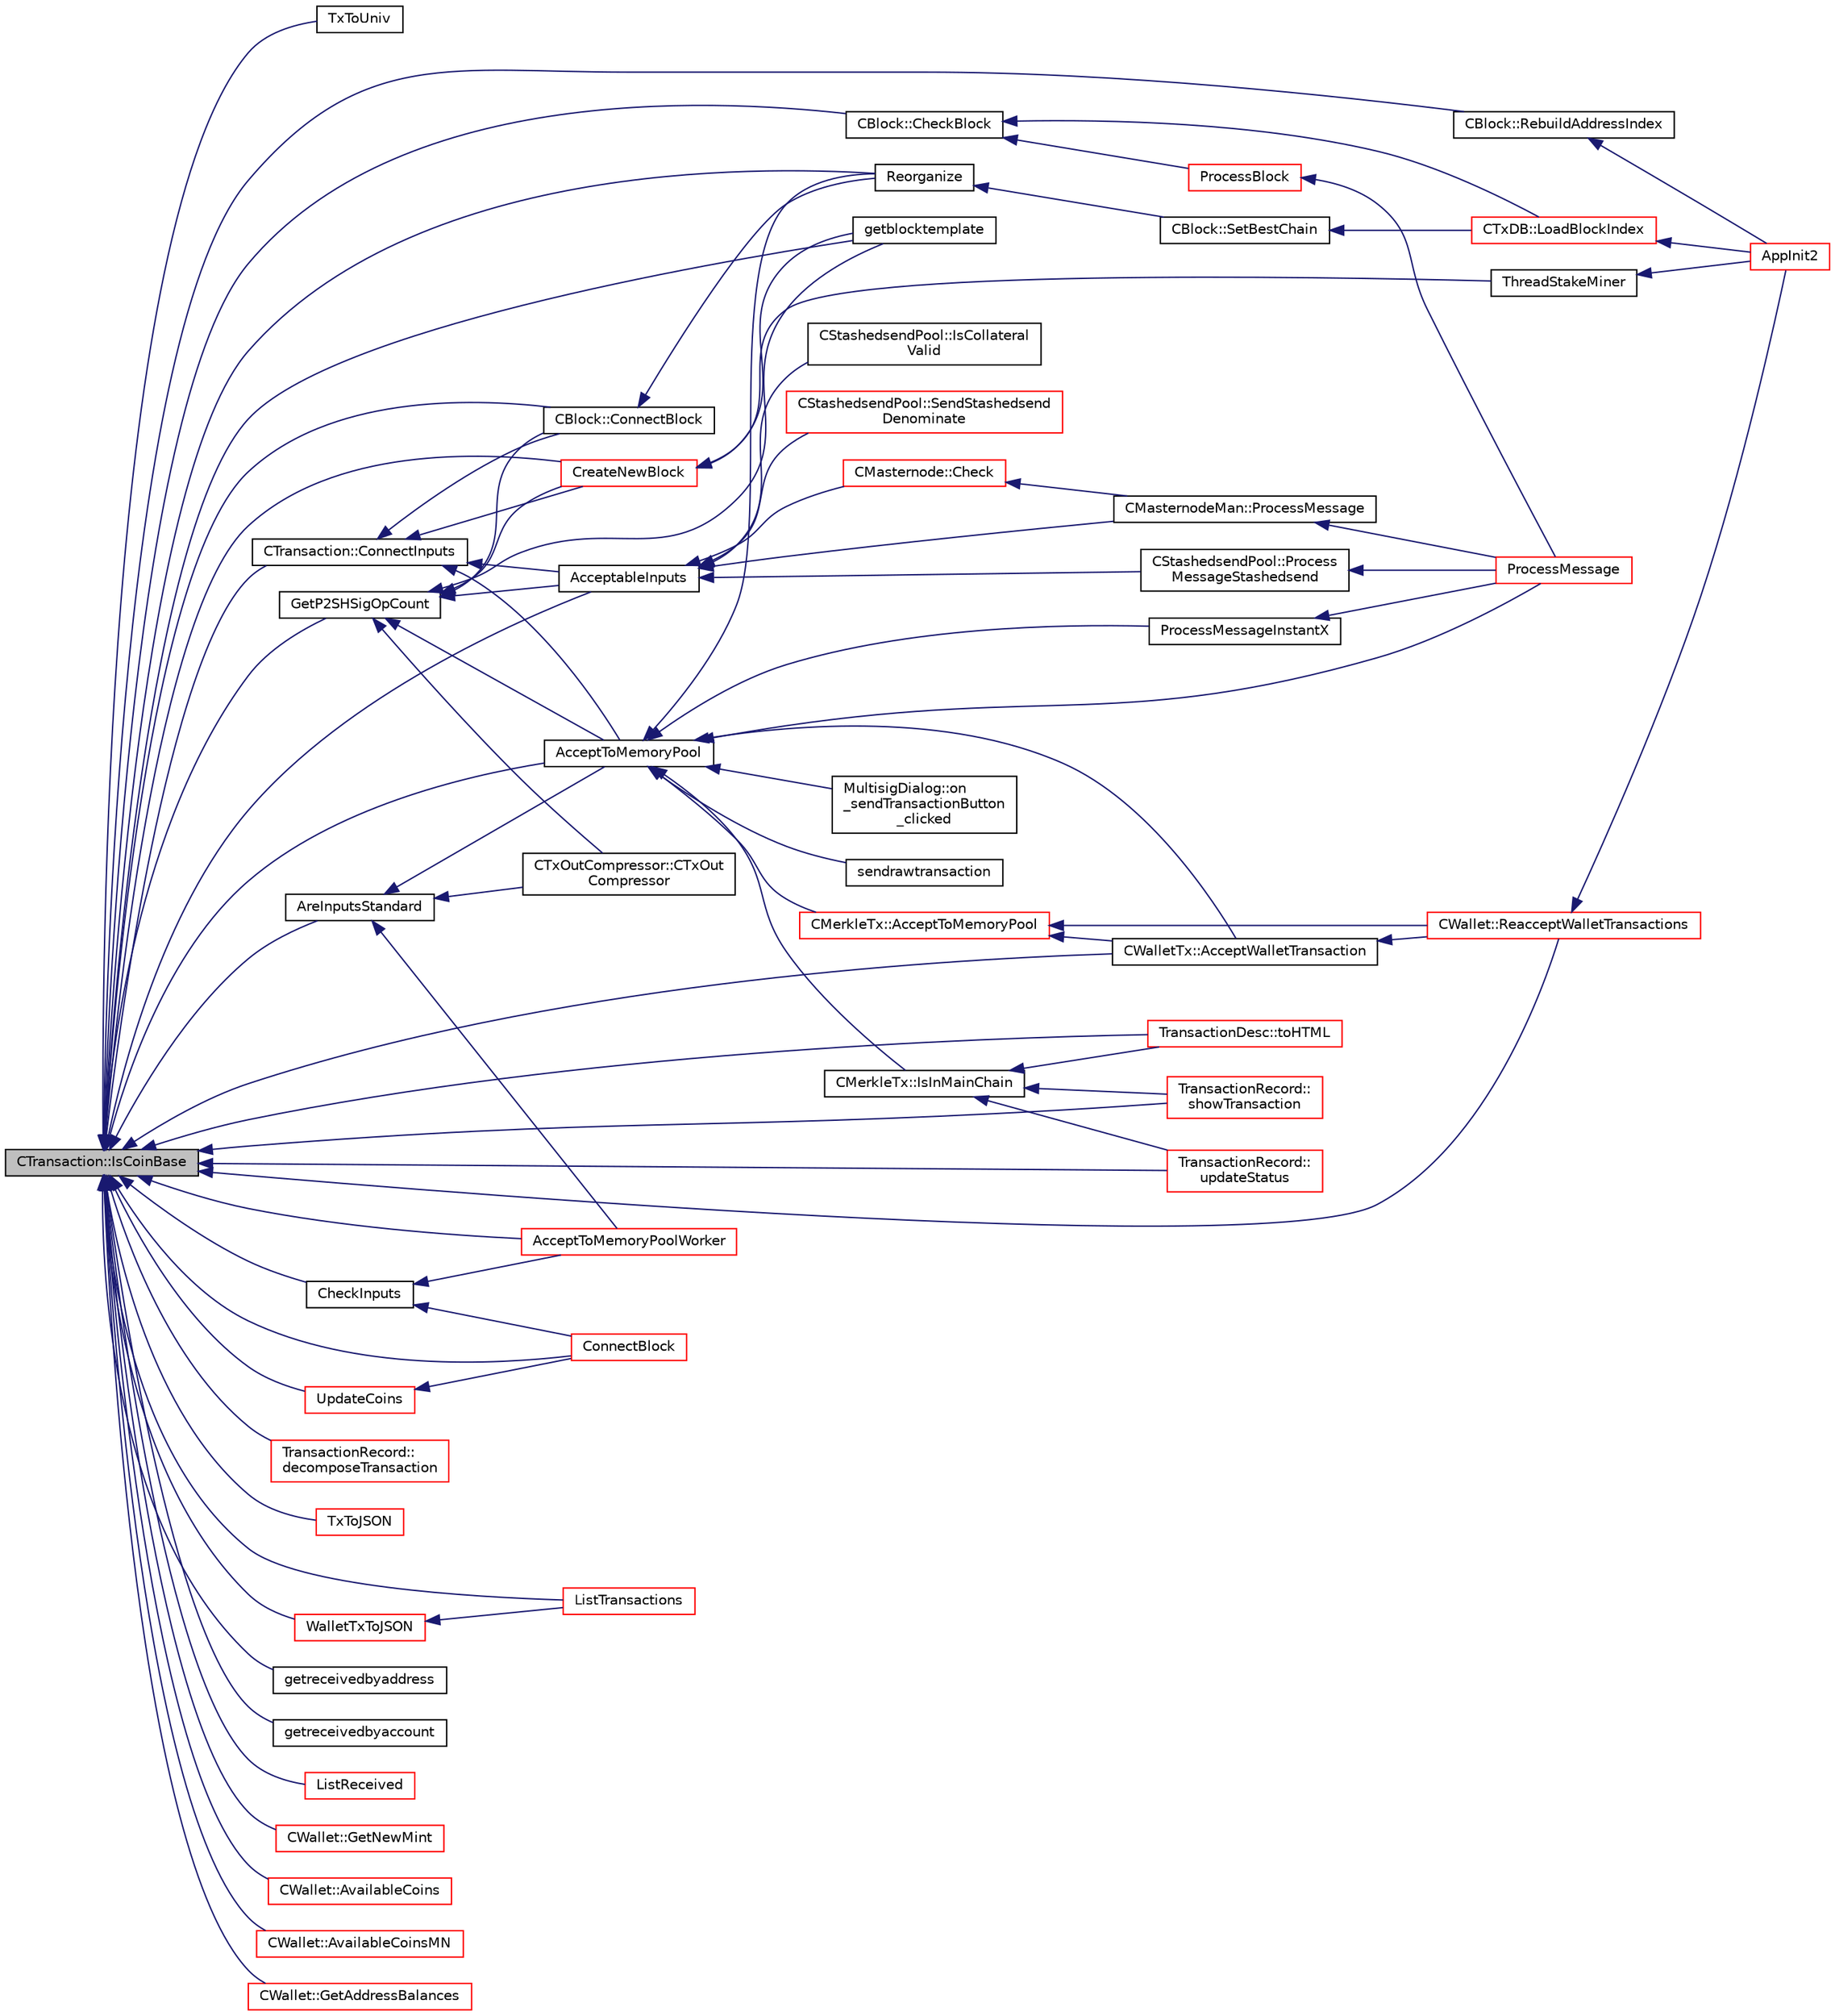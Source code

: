 digraph "CTransaction::IsCoinBase"
{
  edge [fontname="Helvetica",fontsize="10",labelfontname="Helvetica",labelfontsize="10"];
  node [fontname="Helvetica",fontsize="10",shape=record];
  rankdir="LR";
  Node1434 [label="CTransaction::IsCoinBase",height=0.2,width=0.4,color="black", fillcolor="grey75", style="filled", fontcolor="black"];
  Node1434 -> Node1435 [dir="back",color="midnightblue",fontsize="10",style="solid",fontname="Helvetica"];
  Node1435 [label="TxToUniv",height=0.2,width=0.4,color="black", fillcolor="white", style="filled",URL="$d5/d2e/core__write_8cpp.html#aeb901ca565e3df0e3bc0c9863ad8f53a"];
  Node1434 -> Node1436 [dir="back",color="midnightblue",fontsize="10",style="solid",fontname="Helvetica"];
  Node1436 [label="AreInputsStandard",height=0.2,width=0.4,color="black", fillcolor="white", style="filled",URL="$d4/dbf/main_8h.html#a29901e539b487e09c90ff90c7560bd9d",tooltip="Check for standard transaction types. "];
  Node1436 -> Node1437 [dir="back",color="midnightblue",fontsize="10",style="solid",fontname="Helvetica"];
  Node1437 [label="AcceptToMemoryPool",height=0.2,width=0.4,color="black", fillcolor="white", style="filled",URL="$d4/dbf/main_8h.html#addea0e425b693b4c1be712c3ead94568",tooltip="(try to) add transaction to memory pool "];
  Node1437 -> Node1438 [dir="back",color="midnightblue",fontsize="10",style="solid",fontname="Helvetica"];
  Node1438 [label="ProcessMessageInstantX",height=0.2,width=0.4,color="black", fillcolor="white", style="filled",URL="$d6/d5f/instantx_8h.html#aa516cb499ead2691d8ab216a499db5d0"];
  Node1438 -> Node1439 [dir="back",color="midnightblue",fontsize="10",style="solid",fontname="Helvetica"];
  Node1439 [label="ProcessMessage",height=0.2,width=0.4,color="red", fillcolor="white", style="filled",URL="$df/d0a/main_8cpp.html#a8ba92b1a4bce3c835e887a9073d17d8e"];
  Node1437 -> Node1454 [dir="back",color="midnightblue",fontsize="10",style="solid",fontname="Helvetica"];
  Node1454 [label="CMerkleTx::AcceptToMemoryPool",height=0.2,width=0.4,color="red", fillcolor="white", style="filled",URL="$d1/dff/class_c_merkle_tx.html#a61126e811a53b941b3efdf5a4e83db90"];
  Node1454 -> Node1455 [dir="back",color="midnightblue",fontsize="10",style="solid",fontname="Helvetica"];
  Node1455 [label="CWalletTx::AcceptWalletTransaction",height=0.2,width=0.4,color="black", fillcolor="white", style="filled",URL="$d6/d53/class_c_wallet_tx.html#af6d1a5a731bb69e1d94de84eb6fd15a5"];
  Node1455 -> Node1456 [dir="back",color="midnightblue",fontsize="10",style="solid",fontname="Helvetica"];
  Node1456 [label="CWallet::ReacceptWalletTransactions",height=0.2,width=0.4,color="red", fillcolor="white", style="filled",URL="$d2/de5/class_c_wallet.html#a796c23450c8482e10e0c75ae5c1fa8ed"];
  Node1456 -> Node1442 [dir="back",color="midnightblue",fontsize="10",style="solid",fontname="Helvetica"];
  Node1442 [label="AppInit2",height=0.2,width=0.4,color="red", fillcolor="white", style="filled",URL="$d8/dc0/init_8h.html#a1a4c1bfbf6ba1db77e988b89b9cadfd3",tooltip="Initialize ion. "];
  Node1454 -> Node1456 [dir="back",color="midnightblue",fontsize="10",style="solid",fontname="Helvetica"];
  Node1437 -> Node1455 [dir="back",color="midnightblue",fontsize="10",style="solid",fontname="Helvetica"];
  Node1437 -> Node1481 [dir="back",color="midnightblue",fontsize="10",style="solid",fontname="Helvetica"];
  Node1481 [label="Reorganize",height=0.2,width=0.4,color="black", fillcolor="white", style="filled",URL="$df/d0a/main_8cpp.html#ad8e09920f5a3ce2670c5efa26ef65227"];
  Node1481 -> Node1482 [dir="back",color="midnightblue",fontsize="10",style="solid",fontname="Helvetica"];
  Node1482 [label="CBlock::SetBestChain",height=0.2,width=0.4,color="black", fillcolor="white", style="filled",URL="$d3/d51/class_c_block.html#a6e308b2d75d1cfc4a75eda36feb60ca1"];
  Node1482 -> Node1483 [dir="back",color="midnightblue",fontsize="10",style="solid",fontname="Helvetica"];
  Node1483 [label="CTxDB::LoadBlockIndex",height=0.2,width=0.4,color="red", fillcolor="white", style="filled",URL="$d9/d8d/class_c_tx_d_b.html#abcb9df0821d996f811f6604b452a26a0"];
  Node1483 -> Node1442 [dir="back",color="midnightblue",fontsize="10",style="solid",fontname="Helvetica"];
  Node1437 -> Node1439 [dir="back",color="midnightblue",fontsize="10",style="solid",fontname="Helvetica"];
  Node1437 -> Node1486 [dir="back",color="midnightblue",fontsize="10",style="solid",fontname="Helvetica"];
  Node1486 [label="CMerkleTx::IsInMainChain",height=0.2,width=0.4,color="black", fillcolor="white", style="filled",URL="$d1/dff/class_c_merkle_tx.html#ad4b3623fabf1924dba2a7694e3418e1e"];
  Node1486 -> Node1487 [dir="back",color="midnightblue",fontsize="10",style="solid",fontname="Helvetica"];
  Node1487 [label="TransactionDesc::toHTML",height=0.2,width=0.4,color="red", fillcolor="white", style="filled",URL="$d4/da9/class_transaction_desc.html#ab7c9dbb2048aae121dd9d75df86e64f4"];
  Node1486 -> Node1498 [dir="back",color="midnightblue",fontsize="10",style="solid",fontname="Helvetica"];
  Node1498 [label="TransactionRecord::\lshowTransaction",height=0.2,width=0.4,color="red", fillcolor="white", style="filled",URL="$d1/da7/class_transaction_record.html#a5ad1d1af4bec5b15a624b7a451e8cdbf",tooltip="Decompose CWallet transaction to model transaction records. "];
  Node1486 -> Node1510 [dir="back",color="midnightblue",fontsize="10",style="solid",fontname="Helvetica"];
  Node1510 [label="TransactionRecord::\lupdateStatus",height=0.2,width=0.4,color="red", fillcolor="white", style="filled",URL="$d1/da7/class_transaction_record.html#a9b643dd885a790ae511705a1446556be",tooltip="Update status from core wallet tx. "];
  Node1437 -> Node1517 [dir="back",color="midnightblue",fontsize="10",style="solid",fontname="Helvetica"];
  Node1517 [label="MultisigDialog::on\l_sendTransactionButton\l_clicked",height=0.2,width=0.4,color="black", fillcolor="white", style="filled",URL="$d4/df4/class_multisig_dialog.html#a71fcf325cb0cde9223eefc62b3b7634b"];
  Node1437 -> Node1518 [dir="back",color="midnightblue",fontsize="10",style="solid",fontname="Helvetica"];
  Node1518 [label="sendrawtransaction",height=0.2,width=0.4,color="black", fillcolor="white", style="filled",URL="$dc/da8/rpcrawtransaction_8cpp.html#ad5aad44f890060f42efb49acf349511e"];
  Node1436 -> Node1519 [dir="back",color="midnightblue",fontsize="10",style="solid",fontname="Helvetica"];
  Node1519 [label="CTxOutCompressor::CTxOut\lCompressor",height=0.2,width=0.4,color="black", fillcolor="white", style="filled",URL="$d9/d8d/class_c_tx_out_compressor.html#a38ef1033989cd003de65598620d15cea"];
  Node1436 -> Node1520 [dir="back",color="midnightblue",fontsize="10",style="solid",fontname="Helvetica"];
  Node1520 [label="AcceptToMemoryPoolWorker",height=0.2,width=0.4,color="red", fillcolor="white", style="filled",URL="$dd/d7d/validation_8cpp.html#a274b0623037c72315662a07ecf760176"];
  Node1434 -> Node1531 [dir="back",color="midnightblue",fontsize="10",style="solid",fontname="Helvetica"];
  Node1531 [label="GetP2SHSigOpCount",height=0.2,width=0.4,color="black", fillcolor="white", style="filled",URL="$d4/dbf/main_8h.html#acc0a05d60127f0cfcf778348670067e0",tooltip="Count ECDSA signature operations in pay-to-script-hash inputs. "];
  Node1531 -> Node1437 [dir="back",color="midnightblue",fontsize="10",style="solid",fontname="Helvetica"];
  Node1531 -> Node1532 [dir="back",color="midnightblue",fontsize="10",style="solid",fontname="Helvetica"];
  Node1532 [label="AcceptableInputs",height=0.2,width=0.4,color="black", fillcolor="white", style="filled",URL="$d4/dbf/main_8h.html#a43f9c625cc3dfd663a76ddb4d15fce58"];
  Node1532 -> Node1533 [dir="back",color="midnightblue",fontsize="10",style="solid",fontname="Helvetica"];
  Node1533 [label="CMasternode::Check",height=0.2,width=0.4,color="red", fillcolor="white", style="filled",URL="$d6/dac/class_c_masternode.html#a6c5f883b797298678c1cf814faab09a5"];
  Node1533 -> Node1573 [dir="back",color="midnightblue",fontsize="10",style="solid",fontname="Helvetica"];
  Node1573 [label="CMasternodeMan::ProcessMessage",height=0.2,width=0.4,color="black", fillcolor="white", style="filled",URL="$dc/d6b/class_c_masternode_man.html#ae3e5d263cebdcd932eca49caeadce9aa"];
  Node1573 -> Node1439 [dir="back",color="midnightblue",fontsize="10",style="solid",fontname="Helvetica"];
  Node1532 -> Node1573 [dir="back",color="midnightblue",fontsize="10",style="solid",fontname="Helvetica"];
  Node1532 -> Node1562 [dir="back",color="midnightblue",fontsize="10",style="solid",fontname="Helvetica"];
  Node1562 [label="CStashedsendPool::Process\lMessageStashedsend",height=0.2,width=0.4,color="black", fillcolor="white", style="filled",URL="$dd/d8a/class_c_stashedsend_pool.html#a62b472a4e4b1e634bc2e8621be17888e",tooltip="Process a Stashedsend message using the Stashedsend protocol. "];
  Node1562 -> Node1439 [dir="back",color="midnightblue",fontsize="10",style="solid",fontname="Helvetica"];
  Node1532 -> Node1574 [dir="back",color="midnightblue",fontsize="10",style="solid",fontname="Helvetica"];
  Node1574 [label="CStashedsendPool::IsCollateral\lValid",height=0.2,width=0.4,color="black", fillcolor="white", style="filled",URL="$dd/d8a/class_c_stashedsend_pool.html#a953b684a05b58919c45c8c6f159b0b14",tooltip="If the collateral is valid given by a client. "];
  Node1532 -> Node1575 [dir="back",color="midnightblue",fontsize="10",style="solid",fontname="Helvetica"];
  Node1575 [label="CStashedsendPool::SendStashedsend\lDenominate",height=0.2,width=0.4,color="red", fillcolor="white", style="filled",URL="$dd/d8a/class_c_stashedsend_pool.html#a6a94b951db9f47197abf79e141e8de1a",tooltip="As a client, send a transaction to a Masternode to start the denomination process. "];
  Node1531 -> Node1578 [dir="back",color="midnightblue",fontsize="10",style="solid",fontname="Helvetica"];
  Node1578 [label="CBlock::ConnectBlock",height=0.2,width=0.4,color="black", fillcolor="white", style="filled",URL="$d3/d51/class_c_block.html#a1ae149d97c7b7eadf48f5cea934b6217"];
  Node1578 -> Node1481 [dir="back",color="midnightblue",fontsize="10",style="solid",fontname="Helvetica"];
  Node1531 -> Node1519 [dir="back",color="midnightblue",fontsize="10",style="solid",fontname="Helvetica"];
  Node1531 -> Node1579 [dir="back",color="midnightblue",fontsize="10",style="solid",fontname="Helvetica"];
  Node1579 [label="CreateNewBlock",height=0.2,width=0.4,color="red", fillcolor="white", style="filled",URL="$de/d13/miner_8h.html#aca0de7d757e027c2b08bd101c68c1549"];
  Node1579 -> Node1543 [dir="back",color="midnightblue",fontsize="10",style="solid",fontname="Helvetica"];
  Node1543 [label="ThreadStakeMiner",height=0.2,width=0.4,color="black", fillcolor="white", style="filled",URL="$d6/de3/miner_8cpp.html#a31faece5ef0e403969b3d3debd79b352"];
  Node1543 -> Node1442 [dir="back",color="midnightblue",fontsize="10",style="solid",fontname="Helvetica"];
  Node1579 -> Node1581 [dir="back",color="midnightblue",fontsize="10",style="solid",fontname="Helvetica"];
  Node1581 [label="getblocktemplate",height=0.2,width=0.4,color="black", fillcolor="white", style="filled",URL="$d4/ddd/rpcmining_8cpp.html#a27347eecedd59156c914fcb5ce488f9a"];
  Node1531 -> Node1581 [dir="back",color="midnightblue",fontsize="10",style="solid",fontname="Helvetica"];
  Node1434 -> Node1437 [dir="back",color="midnightblue",fontsize="10",style="solid",fontname="Helvetica"];
  Node1434 -> Node1532 [dir="back",color="midnightblue",fontsize="10",style="solid",fontname="Helvetica"];
  Node1434 -> Node1455 [dir="back",color="midnightblue",fontsize="10",style="solid",fontname="Helvetica"];
  Node1434 -> Node1582 [dir="back",color="midnightblue",fontsize="10",style="solid",fontname="Helvetica"];
  Node1582 [label="CTransaction::ConnectInputs",height=0.2,width=0.4,color="black", fillcolor="white", style="filled",URL="$df/d43/class_c_transaction.html#aaab6c4ba493c918e29fd383043dcaae7",tooltip="Sanity check previous transactions, then, if all checks succeed, mark them as spent by this transacti..."];
  Node1582 -> Node1437 [dir="back",color="midnightblue",fontsize="10",style="solid",fontname="Helvetica"];
  Node1582 -> Node1532 [dir="back",color="midnightblue",fontsize="10",style="solid",fontname="Helvetica"];
  Node1582 -> Node1578 [dir="back",color="midnightblue",fontsize="10",style="solid",fontname="Helvetica"];
  Node1582 -> Node1579 [dir="back",color="midnightblue",fontsize="10",style="solid",fontname="Helvetica"];
  Node1434 -> Node1583 [dir="back",color="midnightblue",fontsize="10",style="solid",fontname="Helvetica"];
  Node1583 [label="CBlock::RebuildAddressIndex",height=0.2,width=0.4,color="black", fillcolor="white", style="filled",URL="$d3/d51/class_c_block.html#aea2c77ad84cd7909720f75a0c3f7ddc2"];
  Node1583 -> Node1442 [dir="back",color="midnightblue",fontsize="10",style="solid",fontname="Helvetica"];
  Node1434 -> Node1578 [dir="back",color="midnightblue",fontsize="10",style="solid",fontname="Helvetica"];
  Node1434 -> Node1481 [dir="back",color="midnightblue",fontsize="10",style="solid",fontname="Helvetica"];
  Node1434 -> Node1584 [dir="back",color="midnightblue",fontsize="10",style="solid",fontname="Helvetica"];
  Node1584 [label="CBlock::CheckBlock",height=0.2,width=0.4,color="black", fillcolor="white", style="filled",URL="$d3/d51/class_c_block.html#a423d19b5a2bf03e26cd412976df3ab20"];
  Node1584 -> Node1535 [dir="back",color="midnightblue",fontsize="10",style="solid",fontname="Helvetica"];
  Node1535 [label="ProcessBlock",height=0.2,width=0.4,color="red", fillcolor="white", style="filled",URL="$d4/dbf/main_8h.html#a7c8a7be3439bb5e1e40548a332a3cf29"];
  Node1535 -> Node1439 [dir="back",color="midnightblue",fontsize="10",style="solid",fontname="Helvetica"];
  Node1584 -> Node1483 [dir="back",color="midnightblue",fontsize="10",style="solid",fontname="Helvetica"];
  Node1434 -> Node1579 [dir="back",color="midnightblue",fontsize="10",style="solid",fontname="Helvetica"];
  Node1434 -> Node1487 [dir="back",color="midnightblue",fontsize="10",style="solid",fontname="Helvetica"];
  Node1434 -> Node1498 [dir="back",color="midnightblue",fontsize="10",style="solid",fontname="Helvetica"];
  Node1434 -> Node1585 [dir="back",color="midnightblue",fontsize="10",style="solid",fontname="Helvetica"];
  Node1585 [label="TransactionRecord::\ldecomposeTransaction",height=0.2,width=0.4,color="red", fillcolor="white", style="filled",URL="$d1/da7/class_transaction_record.html#a9f5db4465fa5fdcc3f9af525096bcdb9"];
  Node1434 -> Node1510 [dir="back",color="midnightblue",fontsize="10",style="solid",fontname="Helvetica"];
  Node1434 -> Node1581 [dir="back",color="midnightblue",fontsize="10",style="solid",fontname="Helvetica"];
  Node1434 -> Node1588 [dir="back",color="midnightblue",fontsize="10",style="solid",fontname="Helvetica"];
  Node1588 [label="TxToJSON",height=0.2,width=0.4,color="red", fillcolor="white", style="filled",URL="$dc/da8/rpcrawtransaction_8cpp.html#a366b04dae2aae86eee356cc85d759268"];
  Node1434 -> Node1592 [dir="back",color="midnightblue",fontsize="10",style="solid",fontname="Helvetica"];
  Node1592 [label="WalletTxToJSON",height=0.2,width=0.4,color="red", fillcolor="white", style="filled",URL="$df/d1d/rpcwallet_8cpp.html#a28e51f3edfce43e075603e9e315f40c4"];
  Node1592 -> Node1593 [dir="back",color="midnightblue",fontsize="10",style="solid",fontname="Helvetica"];
  Node1593 [label="ListTransactions",height=0.2,width=0.4,color="red", fillcolor="white", style="filled",URL="$df/d1d/rpcwallet_8cpp.html#a460d931e7f098979bea783409c971d53"];
  Node1434 -> Node1597 [dir="back",color="midnightblue",fontsize="10",style="solid",fontname="Helvetica"];
  Node1597 [label="getreceivedbyaddress",height=0.2,width=0.4,color="black", fillcolor="white", style="filled",URL="$df/d1d/rpcwallet_8cpp.html#abbb6475509aa2e69844f0b3a8bcb422a"];
  Node1434 -> Node1598 [dir="back",color="midnightblue",fontsize="10",style="solid",fontname="Helvetica"];
  Node1598 [label="getreceivedbyaccount",height=0.2,width=0.4,color="black", fillcolor="white", style="filled",URL="$df/d1d/rpcwallet_8cpp.html#a07526be5270b0e55b4a0b79c01205f3d"];
  Node1434 -> Node1599 [dir="back",color="midnightblue",fontsize="10",style="solid",fontname="Helvetica"];
  Node1599 [label="ListReceived",height=0.2,width=0.4,color="red", fillcolor="white", style="filled",URL="$df/d1d/rpcwallet_8cpp.html#a0cc958f67a8d6d0002cb4fee19eddb5c"];
  Node1434 -> Node1593 [dir="back",color="midnightblue",fontsize="10",style="solid",fontname="Helvetica"];
  Node1434 -> Node1520 [dir="back",color="midnightblue",fontsize="10",style="solid",fontname="Helvetica"];
  Node1434 -> Node1602 [dir="back",color="midnightblue",fontsize="10",style="solid",fontname="Helvetica"];
  Node1602 [label="UpdateCoins",height=0.2,width=0.4,color="red", fillcolor="white", style="filled",URL="$dd/d7d/validation_8cpp.html#a76ffac026788c8c1e6d55fb1beae0962"];
  Node1602 -> Node1604 [dir="back",color="midnightblue",fontsize="10",style="solid",fontname="Helvetica"];
  Node1604 [label="ConnectBlock",height=0.2,width=0.4,color="red", fillcolor="white", style="filled",URL="$dd/d7d/validation_8cpp.html#afafbb35ee38b98e832fcb8b159942055",tooltip="Apply the effects of this block (with given index) on the UTXO set represented by coins..."];
  Node1434 -> Node1610 [dir="back",color="midnightblue",fontsize="10",style="solid",fontname="Helvetica"];
  Node1610 [label="CheckInputs",height=0.2,width=0.4,color="black", fillcolor="white", style="filled",URL="$dd/d7d/validation_8cpp.html#a48897c72856156ef5606fc27fe1954f3",tooltip="Check whether all inputs of this transaction are valid (no double spends, scripts & sigs..."];
  Node1610 -> Node1520 [dir="back",color="midnightblue",fontsize="10",style="solid",fontname="Helvetica"];
  Node1610 -> Node1604 [dir="back",color="midnightblue",fontsize="10",style="solid",fontname="Helvetica"];
  Node1434 -> Node1604 [dir="back",color="midnightblue",fontsize="10",style="solid",fontname="Helvetica"];
  Node1434 -> Node1456 [dir="back",color="midnightblue",fontsize="10",style="solid",fontname="Helvetica"];
  Node1434 -> Node1612 [dir="back",color="midnightblue",fontsize="10",style="solid",fontname="Helvetica"];
  Node1612 [label="CWallet::GetNewMint",height=0.2,width=0.4,color="red", fillcolor="white", style="filled",URL="$d2/de5/class_c_wallet.html#ac25ce29902498fb0092886a63ae195b8"];
  Node1434 -> Node1614 [dir="back",color="midnightblue",fontsize="10",style="solid",fontname="Helvetica"];
  Node1614 [label="CWallet::AvailableCoins",height=0.2,width=0.4,color="red", fillcolor="white", style="filled",URL="$d2/de5/class_c_wallet.html#a0f950dede91de2be32ea8c43a40469ab"];
  Node1434 -> Node1624 [dir="back",color="midnightblue",fontsize="10",style="solid",fontname="Helvetica"];
  Node1624 [label="CWallet::AvailableCoinsMN",height=0.2,width=0.4,color="red", fillcolor="white", style="filled",URL="$d2/de5/class_c_wallet.html#a8ba0ffab3889fb1d3519d8578e26cb16"];
  Node1434 -> Node1627 [dir="back",color="midnightblue",fontsize="10",style="solid",fontname="Helvetica"];
  Node1627 [label="CWallet::GetAddressBalances",height=0.2,width=0.4,color="red", fillcolor="white", style="filled",URL="$d2/de5/class_c_wallet.html#aadffdf5d0e2f2413cdcc2a39fc2e310d"];
}
